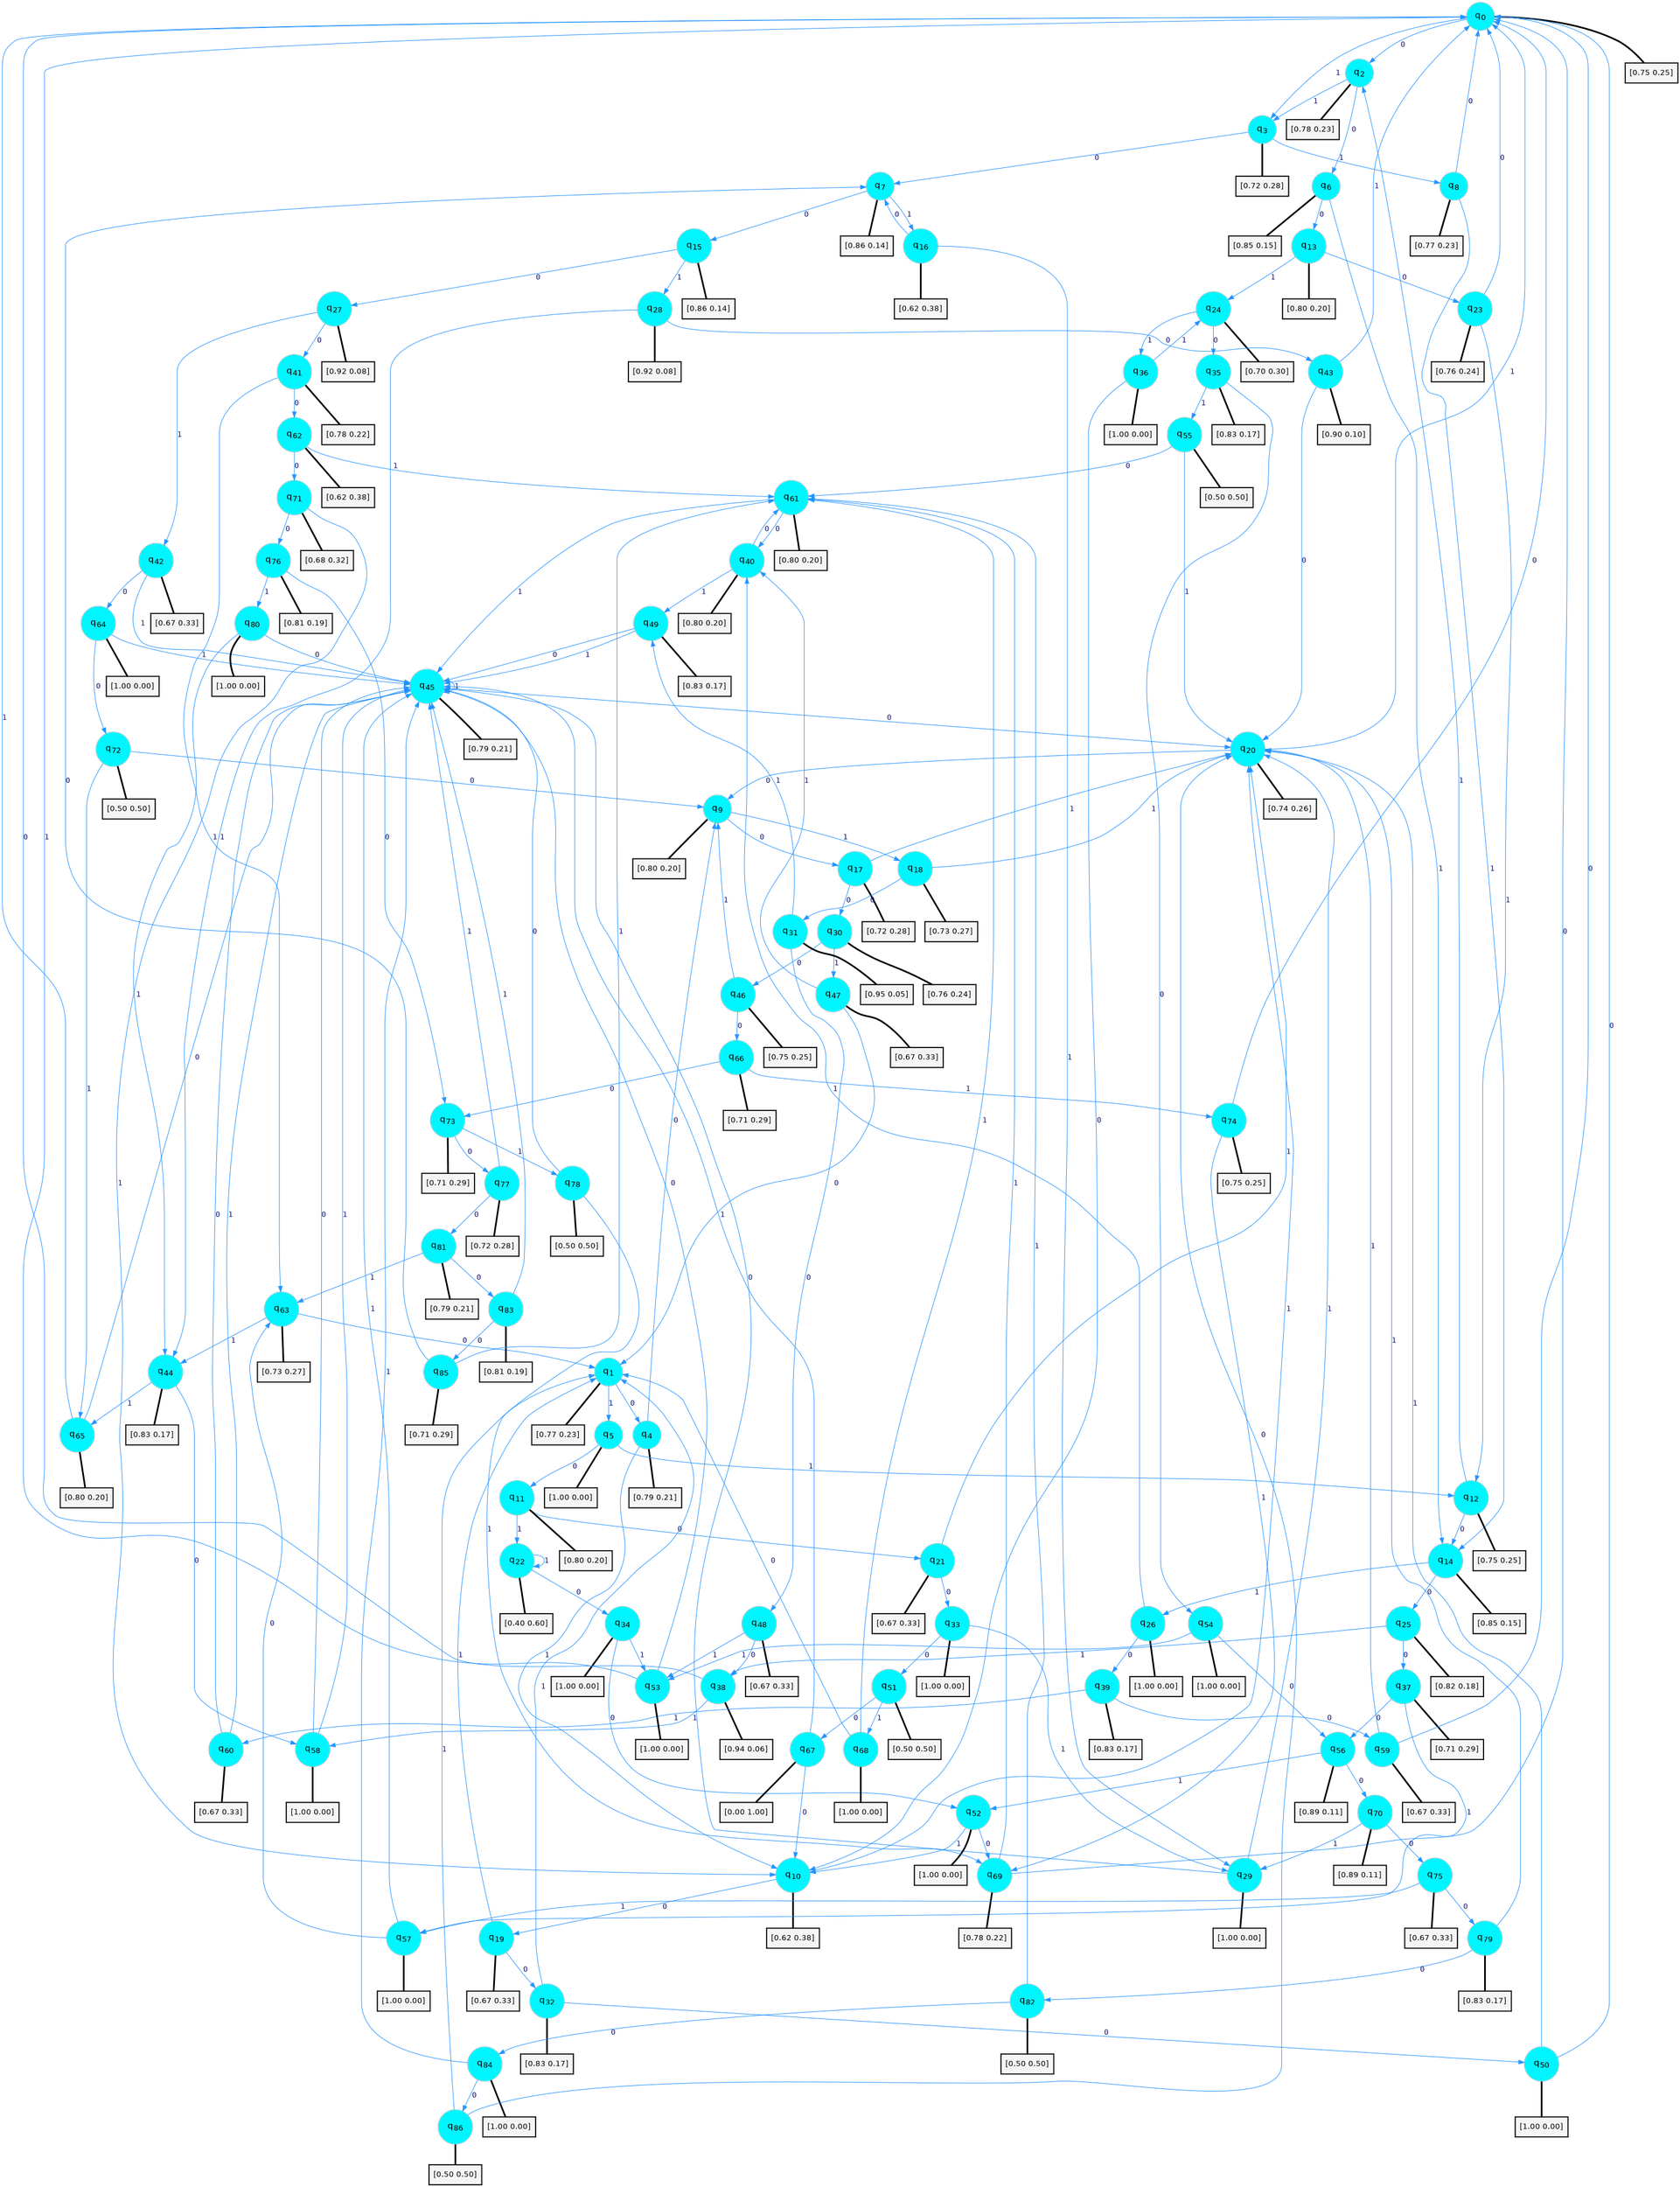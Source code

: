 digraph G {
graph [
bgcolor=transparent, dpi=300, rankdir=TD, size="40,25"];
node [
color=gray, fillcolor=turquoise1, fontcolor=black, fontname=Helvetica, fontsize=16, fontweight=bold, shape=circle, style=filled];
edge [
arrowsize=1, color=dodgerblue1, fontcolor=midnightblue, fontname=courier, fontweight=bold, penwidth=1, style=solid, weight=20];
0[label=<q<SUB>0</SUB>>];
1[label=<q<SUB>1</SUB>>];
2[label=<q<SUB>2</SUB>>];
3[label=<q<SUB>3</SUB>>];
4[label=<q<SUB>4</SUB>>];
5[label=<q<SUB>5</SUB>>];
6[label=<q<SUB>6</SUB>>];
7[label=<q<SUB>7</SUB>>];
8[label=<q<SUB>8</SUB>>];
9[label=<q<SUB>9</SUB>>];
10[label=<q<SUB>10</SUB>>];
11[label=<q<SUB>11</SUB>>];
12[label=<q<SUB>12</SUB>>];
13[label=<q<SUB>13</SUB>>];
14[label=<q<SUB>14</SUB>>];
15[label=<q<SUB>15</SUB>>];
16[label=<q<SUB>16</SUB>>];
17[label=<q<SUB>17</SUB>>];
18[label=<q<SUB>18</SUB>>];
19[label=<q<SUB>19</SUB>>];
20[label=<q<SUB>20</SUB>>];
21[label=<q<SUB>21</SUB>>];
22[label=<q<SUB>22</SUB>>];
23[label=<q<SUB>23</SUB>>];
24[label=<q<SUB>24</SUB>>];
25[label=<q<SUB>25</SUB>>];
26[label=<q<SUB>26</SUB>>];
27[label=<q<SUB>27</SUB>>];
28[label=<q<SUB>28</SUB>>];
29[label=<q<SUB>29</SUB>>];
30[label=<q<SUB>30</SUB>>];
31[label=<q<SUB>31</SUB>>];
32[label=<q<SUB>32</SUB>>];
33[label=<q<SUB>33</SUB>>];
34[label=<q<SUB>34</SUB>>];
35[label=<q<SUB>35</SUB>>];
36[label=<q<SUB>36</SUB>>];
37[label=<q<SUB>37</SUB>>];
38[label=<q<SUB>38</SUB>>];
39[label=<q<SUB>39</SUB>>];
40[label=<q<SUB>40</SUB>>];
41[label=<q<SUB>41</SUB>>];
42[label=<q<SUB>42</SUB>>];
43[label=<q<SUB>43</SUB>>];
44[label=<q<SUB>44</SUB>>];
45[label=<q<SUB>45</SUB>>];
46[label=<q<SUB>46</SUB>>];
47[label=<q<SUB>47</SUB>>];
48[label=<q<SUB>48</SUB>>];
49[label=<q<SUB>49</SUB>>];
50[label=<q<SUB>50</SUB>>];
51[label=<q<SUB>51</SUB>>];
52[label=<q<SUB>52</SUB>>];
53[label=<q<SUB>53</SUB>>];
54[label=<q<SUB>54</SUB>>];
55[label=<q<SUB>55</SUB>>];
56[label=<q<SUB>56</SUB>>];
57[label=<q<SUB>57</SUB>>];
58[label=<q<SUB>58</SUB>>];
59[label=<q<SUB>59</SUB>>];
60[label=<q<SUB>60</SUB>>];
61[label=<q<SUB>61</SUB>>];
62[label=<q<SUB>62</SUB>>];
63[label=<q<SUB>63</SUB>>];
64[label=<q<SUB>64</SUB>>];
65[label=<q<SUB>65</SUB>>];
66[label=<q<SUB>66</SUB>>];
67[label=<q<SUB>67</SUB>>];
68[label=<q<SUB>68</SUB>>];
69[label=<q<SUB>69</SUB>>];
70[label=<q<SUB>70</SUB>>];
71[label=<q<SUB>71</SUB>>];
72[label=<q<SUB>72</SUB>>];
73[label=<q<SUB>73</SUB>>];
74[label=<q<SUB>74</SUB>>];
75[label=<q<SUB>75</SUB>>];
76[label=<q<SUB>76</SUB>>];
77[label=<q<SUB>77</SUB>>];
78[label=<q<SUB>78</SUB>>];
79[label=<q<SUB>79</SUB>>];
80[label=<q<SUB>80</SUB>>];
81[label=<q<SUB>81</SUB>>];
82[label=<q<SUB>82</SUB>>];
83[label=<q<SUB>83</SUB>>];
84[label=<q<SUB>84</SUB>>];
85[label=<q<SUB>85</SUB>>];
86[label=<q<SUB>86</SUB>>];
87[label="[0.75 0.25]", shape=box,fontcolor=black, fontname=Helvetica, fontsize=14, penwidth=2, fillcolor=whitesmoke,color=black];
88[label="[0.77 0.23]", shape=box,fontcolor=black, fontname=Helvetica, fontsize=14, penwidth=2, fillcolor=whitesmoke,color=black];
89[label="[0.78 0.23]", shape=box,fontcolor=black, fontname=Helvetica, fontsize=14, penwidth=2, fillcolor=whitesmoke,color=black];
90[label="[0.72 0.28]", shape=box,fontcolor=black, fontname=Helvetica, fontsize=14, penwidth=2, fillcolor=whitesmoke,color=black];
91[label="[0.79 0.21]", shape=box,fontcolor=black, fontname=Helvetica, fontsize=14, penwidth=2, fillcolor=whitesmoke,color=black];
92[label="[1.00 0.00]", shape=box,fontcolor=black, fontname=Helvetica, fontsize=14, penwidth=2, fillcolor=whitesmoke,color=black];
93[label="[0.85 0.15]", shape=box,fontcolor=black, fontname=Helvetica, fontsize=14, penwidth=2, fillcolor=whitesmoke,color=black];
94[label="[0.86 0.14]", shape=box,fontcolor=black, fontname=Helvetica, fontsize=14, penwidth=2, fillcolor=whitesmoke,color=black];
95[label="[0.77 0.23]", shape=box,fontcolor=black, fontname=Helvetica, fontsize=14, penwidth=2, fillcolor=whitesmoke,color=black];
96[label="[0.80 0.20]", shape=box,fontcolor=black, fontname=Helvetica, fontsize=14, penwidth=2, fillcolor=whitesmoke,color=black];
97[label="[0.62 0.38]", shape=box,fontcolor=black, fontname=Helvetica, fontsize=14, penwidth=2, fillcolor=whitesmoke,color=black];
98[label="[0.80 0.20]", shape=box,fontcolor=black, fontname=Helvetica, fontsize=14, penwidth=2, fillcolor=whitesmoke,color=black];
99[label="[0.75 0.25]", shape=box,fontcolor=black, fontname=Helvetica, fontsize=14, penwidth=2, fillcolor=whitesmoke,color=black];
100[label="[0.80 0.20]", shape=box,fontcolor=black, fontname=Helvetica, fontsize=14, penwidth=2, fillcolor=whitesmoke,color=black];
101[label="[0.85 0.15]", shape=box,fontcolor=black, fontname=Helvetica, fontsize=14, penwidth=2, fillcolor=whitesmoke,color=black];
102[label="[0.86 0.14]", shape=box,fontcolor=black, fontname=Helvetica, fontsize=14, penwidth=2, fillcolor=whitesmoke,color=black];
103[label="[0.62 0.38]", shape=box,fontcolor=black, fontname=Helvetica, fontsize=14, penwidth=2, fillcolor=whitesmoke,color=black];
104[label="[0.72 0.28]", shape=box,fontcolor=black, fontname=Helvetica, fontsize=14, penwidth=2, fillcolor=whitesmoke,color=black];
105[label="[0.73 0.27]", shape=box,fontcolor=black, fontname=Helvetica, fontsize=14, penwidth=2, fillcolor=whitesmoke,color=black];
106[label="[0.67 0.33]", shape=box,fontcolor=black, fontname=Helvetica, fontsize=14, penwidth=2, fillcolor=whitesmoke,color=black];
107[label="[0.74 0.26]", shape=box,fontcolor=black, fontname=Helvetica, fontsize=14, penwidth=2, fillcolor=whitesmoke,color=black];
108[label="[0.67 0.33]", shape=box,fontcolor=black, fontname=Helvetica, fontsize=14, penwidth=2, fillcolor=whitesmoke,color=black];
109[label="[0.40 0.60]", shape=box,fontcolor=black, fontname=Helvetica, fontsize=14, penwidth=2, fillcolor=whitesmoke,color=black];
110[label="[0.76 0.24]", shape=box,fontcolor=black, fontname=Helvetica, fontsize=14, penwidth=2, fillcolor=whitesmoke,color=black];
111[label="[0.70 0.30]", shape=box,fontcolor=black, fontname=Helvetica, fontsize=14, penwidth=2, fillcolor=whitesmoke,color=black];
112[label="[0.82 0.18]", shape=box,fontcolor=black, fontname=Helvetica, fontsize=14, penwidth=2, fillcolor=whitesmoke,color=black];
113[label="[1.00 0.00]", shape=box,fontcolor=black, fontname=Helvetica, fontsize=14, penwidth=2, fillcolor=whitesmoke,color=black];
114[label="[0.92 0.08]", shape=box,fontcolor=black, fontname=Helvetica, fontsize=14, penwidth=2, fillcolor=whitesmoke,color=black];
115[label="[0.92 0.08]", shape=box,fontcolor=black, fontname=Helvetica, fontsize=14, penwidth=2, fillcolor=whitesmoke,color=black];
116[label="[1.00 0.00]", shape=box,fontcolor=black, fontname=Helvetica, fontsize=14, penwidth=2, fillcolor=whitesmoke,color=black];
117[label="[0.76 0.24]", shape=box,fontcolor=black, fontname=Helvetica, fontsize=14, penwidth=2, fillcolor=whitesmoke,color=black];
118[label="[0.95 0.05]", shape=box,fontcolor=black, fontname=Helvetica, fontsize=14, penwidth=2, fillcolor=whitesmoke,color=black];
119[label="[0.83 0.17]", shape=box,fontcolor=black, fontname=Helvetica, fontsize=14, penwidth=2, fillcolor=whitesmoke,color=black];
120[label="[1.00 0.00]", shape=box,fontcolor=black, fontname=Helvetica, fontsize=14, penwidth=2, fillcolor=whitesmoke,color=black];
121[label="[1.00 0.00]", shape=box,fontcolor=black, fontname=Helvetica, fontsize=14, penwidth=2, fillcolor=whitesmoke,color=black];
122[label="[0.83 0.17]", shape=box,fontcolor=black, fontname=Helvetica, fontsize=14, penwidth=2, fillcolor=whitesmoke,color=black];
123[label="[1.00 0.00]", shape=box,fontcolor=black, fontname=Helvetica, fontsize=14, penwidth=2, fillcolor=whitesmoke,color=black];
124[label="[0.71 0.29]", shape=box,fontcolor=black, fontname=Helvetica, fontsize=14, penwidth=2, fillcolor=whitesmoke,color=black];
125[label="[0.94 0.06]", shape=box,fontcolor=black, fontname=Helvetica, fontsize=14, penwidth=2, fillcolor=whitesmoke,color=black];
126[label="[0.83 0.17]", shape=box,fontcolor=black, fontname=Helvetica, fontsize=14, penwidth=2, fillcolor=whitesmoke,color=black];
127[label="[0.80 0.20]", shape=box,fontcolor=black, fontname=Helvetica, fontsize=14, penwidth=2, fillcolor=whitesmoke,color=black];
128[label="[0.78 0.22]", shape=box,fontcolor=black, fontname=Helvetica, fontsize=14, penwidth=2, fillcolor=whitesmoke,color=black];
129[label="[0.67 0.33]", shape=box,fontcolor=black, fontname=Helvetica, fontsize=14, penwidth=2, fillcolor=whitesmoke,color=black];
130[label="[0.90 0.10]", shape=box,fontcolor=black, fontname=Helvetica, fontsize=14, penwidth=2, fillcolor=whitesmoke,color=black];
131[label="[0.83 0.17]", shape=box,fontcolor=black, fontname=Helvetica, fontsize=14, penwidth=2, fillcolor=whitesmoke,color=black];
132[label="[0.79 0.21]", shape=box,fontcolor=black, fontname=Helvetica, fontsize=14, penwidth=2, fillcolor=whitesmoke,color=black];
133[label="[0.75 0.25]", shape=box,fontcolor=black, fontname=Helvetica, fontsize=14, penwidth=2, fillcolor=whitesmoke,color=black];
134[label="[0.67 0.33]", shape=box,fontcolor=black, fontname=Helvetica, fontsize=14, penwidth=2, fillcolor=whitesmoke,color=black];
135[label="[0.67 0.33]", shape=box,fontcolor=black, fontname=Helvetica, fontsize=14, penwidth=2, fillcolor=whitesmoke,color=black];
136[label="[0.83 0.17]", shape=box,fontcolor=black, fontname=Helvetica, fontsize=14, penwidth=2, fillcolor=whitesmoke,color=black];
137[label="[1.00 0.00]", shape=box,fontcolor=black, fontname=Helvetica, fontsize=14, penwidth=2, fillcolor=whitesmoke,color=black];
138[label="[0.50 0.50]", shape=box,fontcolor=black, fontname=Helvetica, fontsize=14, penwidth=2, fillcolor=whitesmoke,color=black];
139[label="[1.00 0.00]", shape=box,fontcolor=black, fontname=Helvetica, fontsize=14, penwidth=2, fillcolor=whitesmoke,color=black];
140[label="[1.00 0.00]", shape=box,fontcolor=black, fontname=Helvetica, fontsize=14, penwidth=2, fillcolor=whitesmoke,color=black];
141[label="[1.00 0.00]", shape=box,fontcolor=black, fontname=Helvetica, fontsize=14, penwidth=2, fillcolor=whitesmoke,color=black];
142[label="[0.50 0.50]", shape=box,fontcolor=black, fontname=Helvetica, fontsize=14, penwidth=2, fillcolor=whitesmoke,color=black];
143[label="[0.89 0.11]", shape=box,fontcolor=black, fontname=Helvetica, fontsize=14, penwidth=2, fillcolor=whitesmoke,color=black];
144[label="[1.00 0.00]", shape=box,fontcolor=black, fontname=Helvetica, fontsize=14, penwidth=2, fillcolor=whitesmoke,color=black];
145[label="[1.00 0.00]", shape=box,fontcolor=black, fontname=Helvetica, fontsize=14, penwidth=2, fillcolor=whitesmoke,color=black];
146[label="[0.67 0.33]", shape=box,fontcolor=black, fontname=Helvetica, fontsize=14, penwidth=2, fillcolor=whitesmoke,color=black];
147[label="[0.67 0.33]", shape=box,fontcolor=black, fontname=Helvetica, fontsize=14, penwidth=2, fillcolor=whitesmoke,color=black];
148[label="[0.80 0.20]", shape=box,fontcolor=black, fontname=Helvetica, fontsize=14, penwidth=2, fillcolor=whitesmoke,color=black];
149[label="[0.62 0.38]", shape=box,fontcolor=black, fontname=Helvetica, fontsize=14, penwidth=2, fillcolor=whitesmoke,color=black];
150[label="[0.73 0.27]", shape=box,fontcolor=black, fontname=Helvetica, fontsize=14, penwidth=2, fillcolor=whitesmoke,color=black];
151[label="[1.00 0.00]", shape=box,fontcolor=black, fontname=Helvetica, fontsize=14, penwidth=2, fillcolor=whitesmoke,color=black];
152[label="[0.80 0.20]", shape=box,fontcolor=black, fontname=Helvetica, fontsize=14, penwidth=2, fillcolor=whitesmoke,color=black];
153[label="[0.71 0.29]", shape=box,fontcolor=black, fontname=Helvetica, fontsize=14, penwidth=2, fillcolor=whitesmoke,color=black];
154[label="[0.00 1.00]", shape=box,fontcolor=black, fontname=Helvetica, fontsize=14, penwidth=2, fillcolor=whitesmoke,color=black];
155[label="[1.00 0.00]", shape=box,fontcolor=black, fontname=Helvetica, fontsize=14, penwidth=2, fillcolor=whitesmoke,color=black];
156[label="[0.78 0.22]", shape=box,fontcolor=black, fontname=Helvetica, fontsize=14, penwidth=2, fillcolor=whitesmoke,color=black];
157[label="[0.89 0.11]", shape=box,fontcolor=black, fontname=Helvetica, fontsize=14, penwidth=2, fillcolor=whitesmoke,color=black];
158[label="[0.68 0.32]", shape=box,fontcolor=black, fontname=Helvetica, fontsize=14, penwidth=2, fillcolor=whitesmoke,color=black];
159[label="[0.50 0.50]", shape=box,fontcolor=black, fontname=Helvetica, fontsize=14, penwidth=2, fillcolor=whitesmoke,color=black];
160[label="[0.71 0.29]", shape=box,fontcolor=black, fontname=Helvetica, fontsize=14, penwidth=2, fillcolor=whitesmoke,color=black];
161[label="[0.75 0.25]", shape=box,fontcolor=black, fontname=Helvetica, fontsize=14, penwidth=2, fillcolor=whitesmoke,color=black];
162[label="[0.67 0.33]", shape=box,fontcolor=black, fontname=Helvetica, fontsize=14, penwidth=2, fillcolor=whitesmoke,color=black];
163[label="[0.81 0.19]", shape=box,fontcolor=black, fontname=Helvetica, fontsize=14, penwidth=2, fillcolor=whitesmoke,color=black];
164[label="[0.72 0.28]", shape=box,fontcolor=black, fontname=Helvetica, fontsize=14, penwidth=2, fillcolor=whitesmoke,color=black];
165[label="[0.50 0.50]", shape=box,fontcolor=black, fontname=Helvetica, fontsize=14, penwidth=2, fillcolor=whitesmoke,color=black];
166[label="[0.83 0.17]", shape=box,fontcolor=black, fontname=Helvetica, fontsize=14, penwidth=2, fillcolor=whitesmoke,color=black];
167[label="[1.00 0.00]", shape=box,fontcolor=black, fontname=Helvetica, fontsize=14, penwidth=2, fillcolor=whitesmoke,color=black];
168[label="[0.79 0.21]", shape=box,fontcolor=black, fontname=Helvetica, fontsize=14, penwidth=2, fillcolor=whitesmoke,color=black];
169[label="[0.50 0.50]", shape=box,fontcolor=black, fontname=Helvetica, fontsize=14, penwidth=2, fillcolor=whitesmoke,color=black];
170[label="[0.81 0.19]", shape=box,fontcolor=black, fontname=Helvetica, fontsize=14, penwidth=2, fillcolor=whitesmoke,color=black];
171[label="[1.00 0.00]", shape=box,fontcolor=black, fontname=Helvetica, fontsize=14, penwidth=2, fillcolor=whitesmoke,color=black];
172[label="[0.71 0.29]", shape=box,fontcolor=black, fontname=Helvetica, fontsize=14, penwidth=2, fillcolor=whitesmoke,color=black];
173[label="[0.50 0.50]", shape=box,fontcolor=black, fontname=Helvetica, fontsize=14, penwidth=2, fillcolor=whitesmoke,color=black];
0->2 [label=0];
0->3 [label=1];
0->87 [arrowhead=none, penwidth=3,color=black];
1->4 [label=0];
1->5 [label=1];
1->88 [arrowhead=none, penwidth=3,color=black];
2->6 [label=0];
2->3 [label=1];
2->89 [arrowhead=none, penwidth=3,color=black];
3->7 [label=0];
3->8 [label=1];
3->90 [arrowhead=none, penwidth=3,color=black];
4->9 [label=0];
4->10 [label=1];
4->91 [arrowhead=none, penwidth=3,color=black];
5->11 [label=0];
5->12 [label=1];
5->92 [arrowhead=none, penwidth=3,color=black];
6->13 [label=0];
6->14 [label=1];
6->93 [arrowhead=none, penwidth=3,color=black];
7->15 [label=0];
7->16 [label=1];
7->94 [arrowhead=none, penwidth=3,color=black];
8->0 [label=0];
8->14 [label=1];
8->95 [arrowhead=none, penwidth=3,color=black];
9->17 [label=0];
9->18 [label=1];
9->96 [arrowhead=none, penwidth=3,color=black];
10->19 [label=0];
10->20 [label=1];
10->97 [arrowhead=none, penwidth=3,color=black];
11->21 [label=0];
11->22 [label=1];
11->98 [arrowhead=none, penwidth=3,color=black];
12->14 [label=0];
12->2 [label=1];
12->99 [arrowhead=none, penwidth=3,color=black];
13->23 [label=0];
13->24 [label=1];
13->100 [arrowhead=none, penwidth=3,color=black];
14->25 [label=0];
14->26 [label=1];
14->101 [arrowhead=none, penwidth=3,color=black];
15->27 [label=0];
15->28 [label=1];
15->102 [arrowhead=none, penwidth=3,color=black];
16->7 [label=0];
16->29 [label=1];
16->103 [arrowhead=none, penwidth=3,color=black];
17->30 [label=0];
17->20 [label=1];
17->104 [arrowhead=none, penwidth=3,color=black];
18->31 [label=0];
18->20 [label=1];
18->105 [arrowhead=none, penwidth=3,color=black];
19->32 [label=0];
19->1 [label=1];
19->106 [arrowhead=none, penwidth=3,color=black];
20->9 [label=0];
20->0 [label=1];
20->107 [arrowhead=none, penwidth=3,color=black];
21->33 [label=0];
21->20 [label=1];
21->108 [arrowhead=none, penwidth=3,color=black];
22->34 [label=0];
22->22 [label=1];
22->109 [arrowhead=none, penwidth=3,color=black];
23->0 [label=0];
23->12 [label=1];
23->110 [arrowhead=none, penwidth=3,color=black];
24->35 [label=0];
24->36 [label=1];
24->111 [arrowhead=none, penwidth=3,color=black];
25->37 [label=0];
25->38 [label=1];
25->112 [arrowhead=none, penwidth=3,color=black];
26->39 [label=0];
26->40 [label=1];
26->113 [arrowhead=none, penwidth=3,color=black];
27->41 [label=0];
27->42 [label=1];
27->114 [arrowhead=none, penwidth=3,color=black];
28->43 [label=0];
28->44 [label=1];
28->115 [arrowhead=none, penwidth=3,color=black];
29->45 [label=0];
29->20 [label=1];
29->116 [arrowhead=none, penwidth=3,color=black];
30->46 [label=0];
30->47 [label=1];
30->117 [arrowhead=none, penwidth=3,color=black];
31->48 [label=0];
31->49 [label=1];
31->118 [arrowhead=none, penwidth=3,color=black];
32->50 [label=0];
32->1 [label=1];
32->119 [arrowhead=none, penwidth=3,color=black];
33->51 [label=0];
33->29 [label=1];
33->120 [arrowhead=none, penwidth=3,color=black];
34->52 [label=0];
34->53 [label=1];
34->121 [arrowhead=none, penwidth=3,color=black];
35->54 [label=0];
35->55 [label=1];
35->122 [arrowhead=none, penwidth=3,color=black];
36->10 [label=0];
36->24 [label=1];
36->123 [arrowhead=none, penwidth=3,color=black];
37->56 [label=0];
37->57 [label=1];
37->124 [arrowhead=none, penwidth=3,color=black];
38->0 [label=0];
38->58 [label=1];
38->125 [arrowhead=none, penwidth=3,color=black];
39->59 [label=0];
39->60 [label=1];
39->126 [arrowhead=none, penwidth=3,color=black];
40->61 [label=0];
40->49 [label=1];
40->127 [arrowhead=none, penwidth=3,color=black];
41->62 [label=0];
41->63 [label=1];
41->128 [arrowhead=none, penwidth=3,color=black];
42->64 [label=0];
42->45 [label=1];
42->129 [arrowhead=none, penwidth=3,color=black];
43->20 [label=0];
43->0 [label=1];
43->130 [arrowhead=none, penwidth=3,color=black];
44->58 [label=0];
44->65 [label=1];
44->131 [arrowhead=none, penwidth=3,color=black];
45->20 [label=0];
45->45 [label=1];
45->132 [arrowhead=none, penwidth=3,color=black];
46->66 [label=0];
46->9 [label=1];
46->133 [arrowhead=none, penwidth=3,color=black];
47->1 [label=0];
47->40 [label=1];
47->134 [arrowhead=none, penwidth=3,color=black];
48->38 [label=0];
48->53 [label=1];
48->135 [arrowhead=none, penwidth=3,color=black];
49->45 [label=0];
49->45 [label=1];
49->136 [arrowhead=none, penwidth=3,color=black];
50->0 [label=0];
50->20 [label=1];
50->137 [arrowhead=none, penwidth=3,color=black];
51->67 [label=0];
51->68 [label=1];
51->138 [arrowhead=none, penwidth=3,color=black];
52->69 [label=0];
52->10 [label=1];
52->139 [arrowhead=none, penwidth=3,color=black];
53->45 [label=0];
53->0 [label=1];
53->140 [arrowhead=none, penwidth=3,color=black];
54->56 [label=0];
54->53 [label=1];
54->141 [arrowhead=none, penwidth=3,color=black];
55->61 [label=0];
55->20 [label=1];
55->142 [arrowhead=none, penwidth=3,color=black];
56->70 [label=0];
56->52 [label=1];
56->143 [arrowhead=none, penwidth=3,color=black];
57->63 [label=0];
57->45 [label=1];
57->144 [arrowhead=none, penwidth=3,color=black];
58->45 [label=0];
58->45 [label=1];
58->145 [arrowhead=none, penwidth=3,color=black];
59->0 [label=0];
59->20 [label=1];
59->146 [arrowhead=none, penwidth=3,color=black];
60->45 [label=0];
60->45 [label=1];
60->147 [arrowhead=none, penwidth=3,color=black];
61->40 [label=0];
61->45 [label=1];
61->148 [arrowhead=none, penwidth=3,color=black];
62->71 [label=0];
62->61 [label=1];
62->149 [arrowhead=none, penwidth=3,color=black];
63->1 [label=0];
63->44 [label=1];
63->150 [arrowhead=none, penwidth=3,color=black];
64->72 [label=0];
64->45 [label=1];
64->151 [arrowhead=none, penwidth=3,color=black];
65->45 [label=0];
65->0 [label=1];
65->152 [arrowhead=none, penwidth=3,color=black];
66->73 [label=0];
66->74 [label=1];
66->153 [arrowhead=none, penwidth=3,color=black];
67->10 [label=0];
67->45 [label=1];
67->154 [arrowhead=none, penwidth=3,color=black];
68->1 [label=0];
68->61 [label=1];
68->155 [arrowhead=none, penwidth=3,color=black];
69->0 [label=0];
69->61 [label=1];
69->156 [arrowhead=none, penwidth=3,color=black];
70->75 [label=0];
70->29 [label=1];
70->157 [arrowhead=none, penwidth=3,color=black];
71->76 [label=0];
71->10 [label=1];
71->158 [arrowhead=none, penwidth=3,color=black];
72->9 [label=0];
72->65 [label=1];
72->159 [arrowhead=none, penwidth=3,color=black];
73->77 [label=0];
73->78 [label=1];
73->160 [arrowhead=none, penwidth=3,color=black];
74->0 [label=0];
74->69 [label=1];
74->161 [arrowhead=none, penwidth=3,color=black];
75->79 [label=0];
75->57 [label=1];
75->162 [arrowhead=none, penwidth=3,color=black];
76->73 [label=0];
76->80 [label=1];
76->163 [arrowhead=none, penwidth=3,color=black];
77->81 [label=0];
77->45 [label=1];
77->164 [arrowhead=none, penwidth=3,color=black];
78->45 [label=0];
78->69 [label=1];
78->165 [arrowhead=none, penwidth=3,color=black];
79->82 [label=0];
79->20 [label=1];
79->166 [arrowhead=none, penwidth=3,color=black];
80->45 [label=0];
80->44 [label=1];
80->167 [arrowhead=none, penwidth=3,color=black];
81->83 [label=0];
81->63 [label=1];
81->168 [arrowhead=none, penwidth=3,color=black];
82->84 [label=0];
82->61 [label=1];
82->169 [arrowhead=none, penwidth=3,color=black];
83->85 [label=0];
83->45 [label=1];
83->170 [arrowhead=none, penwidth=3,color=black];
84->86 [label=0];
84->45 [label=1];
84->171 [arrowhead=none, penwidth=3,color=black];
85->7 [label=0];
85->61 [label=1];
85->172 [arrowhead=none, penwidth=3,color=black];
86->20 [label=0];
86->1 [label=1];
86->173 [arrowhead=none, penwidth=3,color=black];
}
